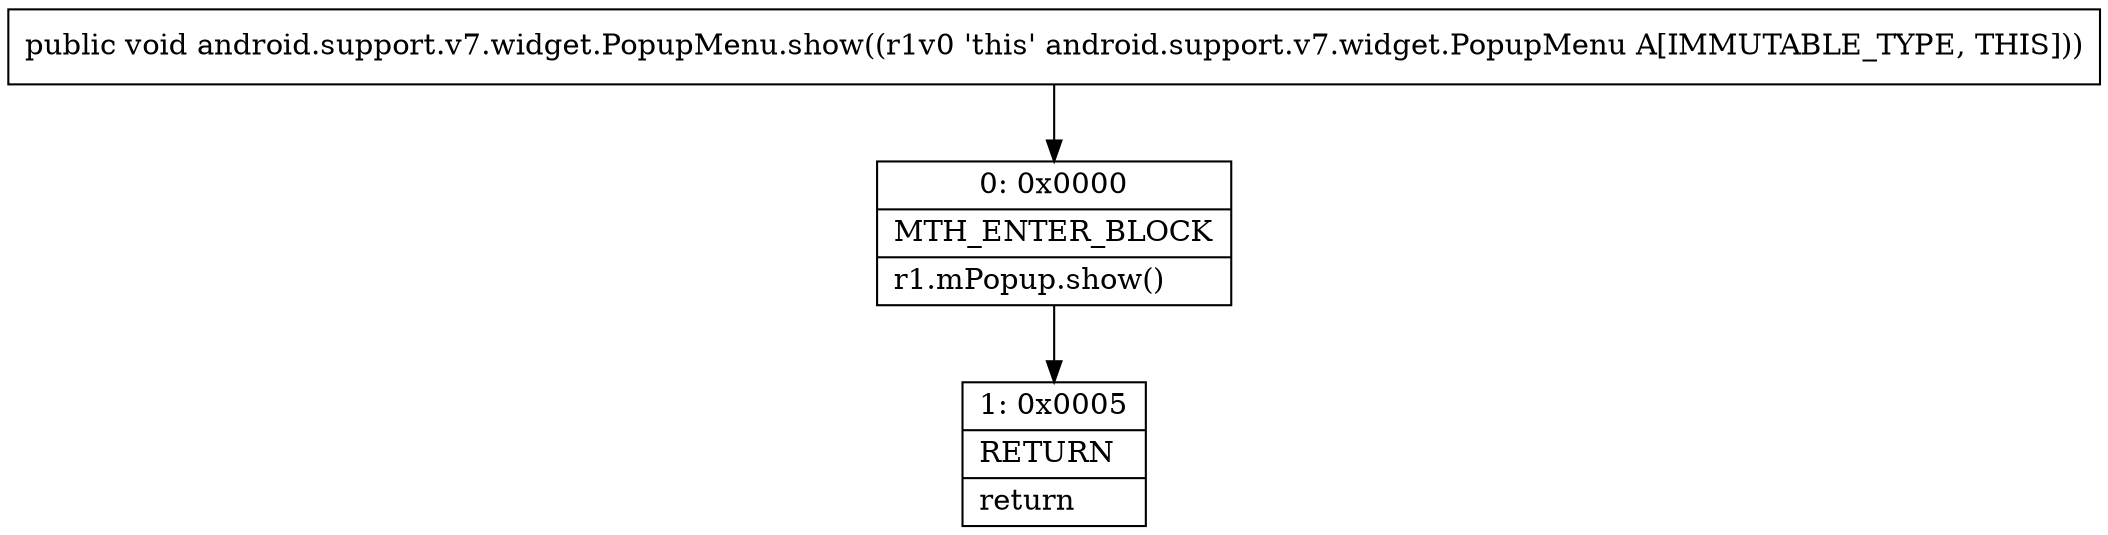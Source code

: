digraph "CFG forandroid.support.v7.widget.PopupMenu.show()V" {
Node_0 [shape=record,label="{0\:\ 0x0000|MTH_ENTER_BLOCK\l|r1.mPopup.show()\l}"];
Node_1 [shape=record,label="{1\:\ 0x0005|RETURN\l|return\l}"];
MethodNode[shape=record,label="{public void android.support.v7.widget.PopupMenu.show((r1v0 'this' android.support.v7.widget.PopupMenu A[IMMUTABLE_TYPE, THIS])) }"];
MethodNode -> Node_0;
Node_0 -> Node_1;
}

